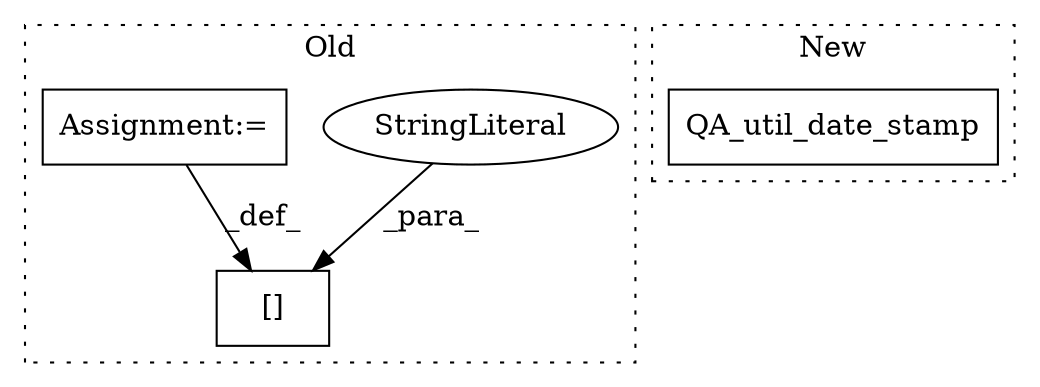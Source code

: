 digraph G {
subgraph cluster0 {
1 [label="[]" a="2" s="13186,13203" l="5,1" shape="box"];
3 [label="StringLiteral" a="45" s="13191" l="12" shape="ellipse"];
4 [label="Assignment:=" a="7" s="13204" l="1" shape="box"];
label = "Old";
style="dotted";
}
subgraph cluster1 {
2 [label="QA_util_date_stamp" a="32" s="12270,12350" l="19,1" shape="box"];
label = "New";
style="dotted";
}
3 -> 1 [label="_para_"];
4 -> 1 [label="_def_"];
}